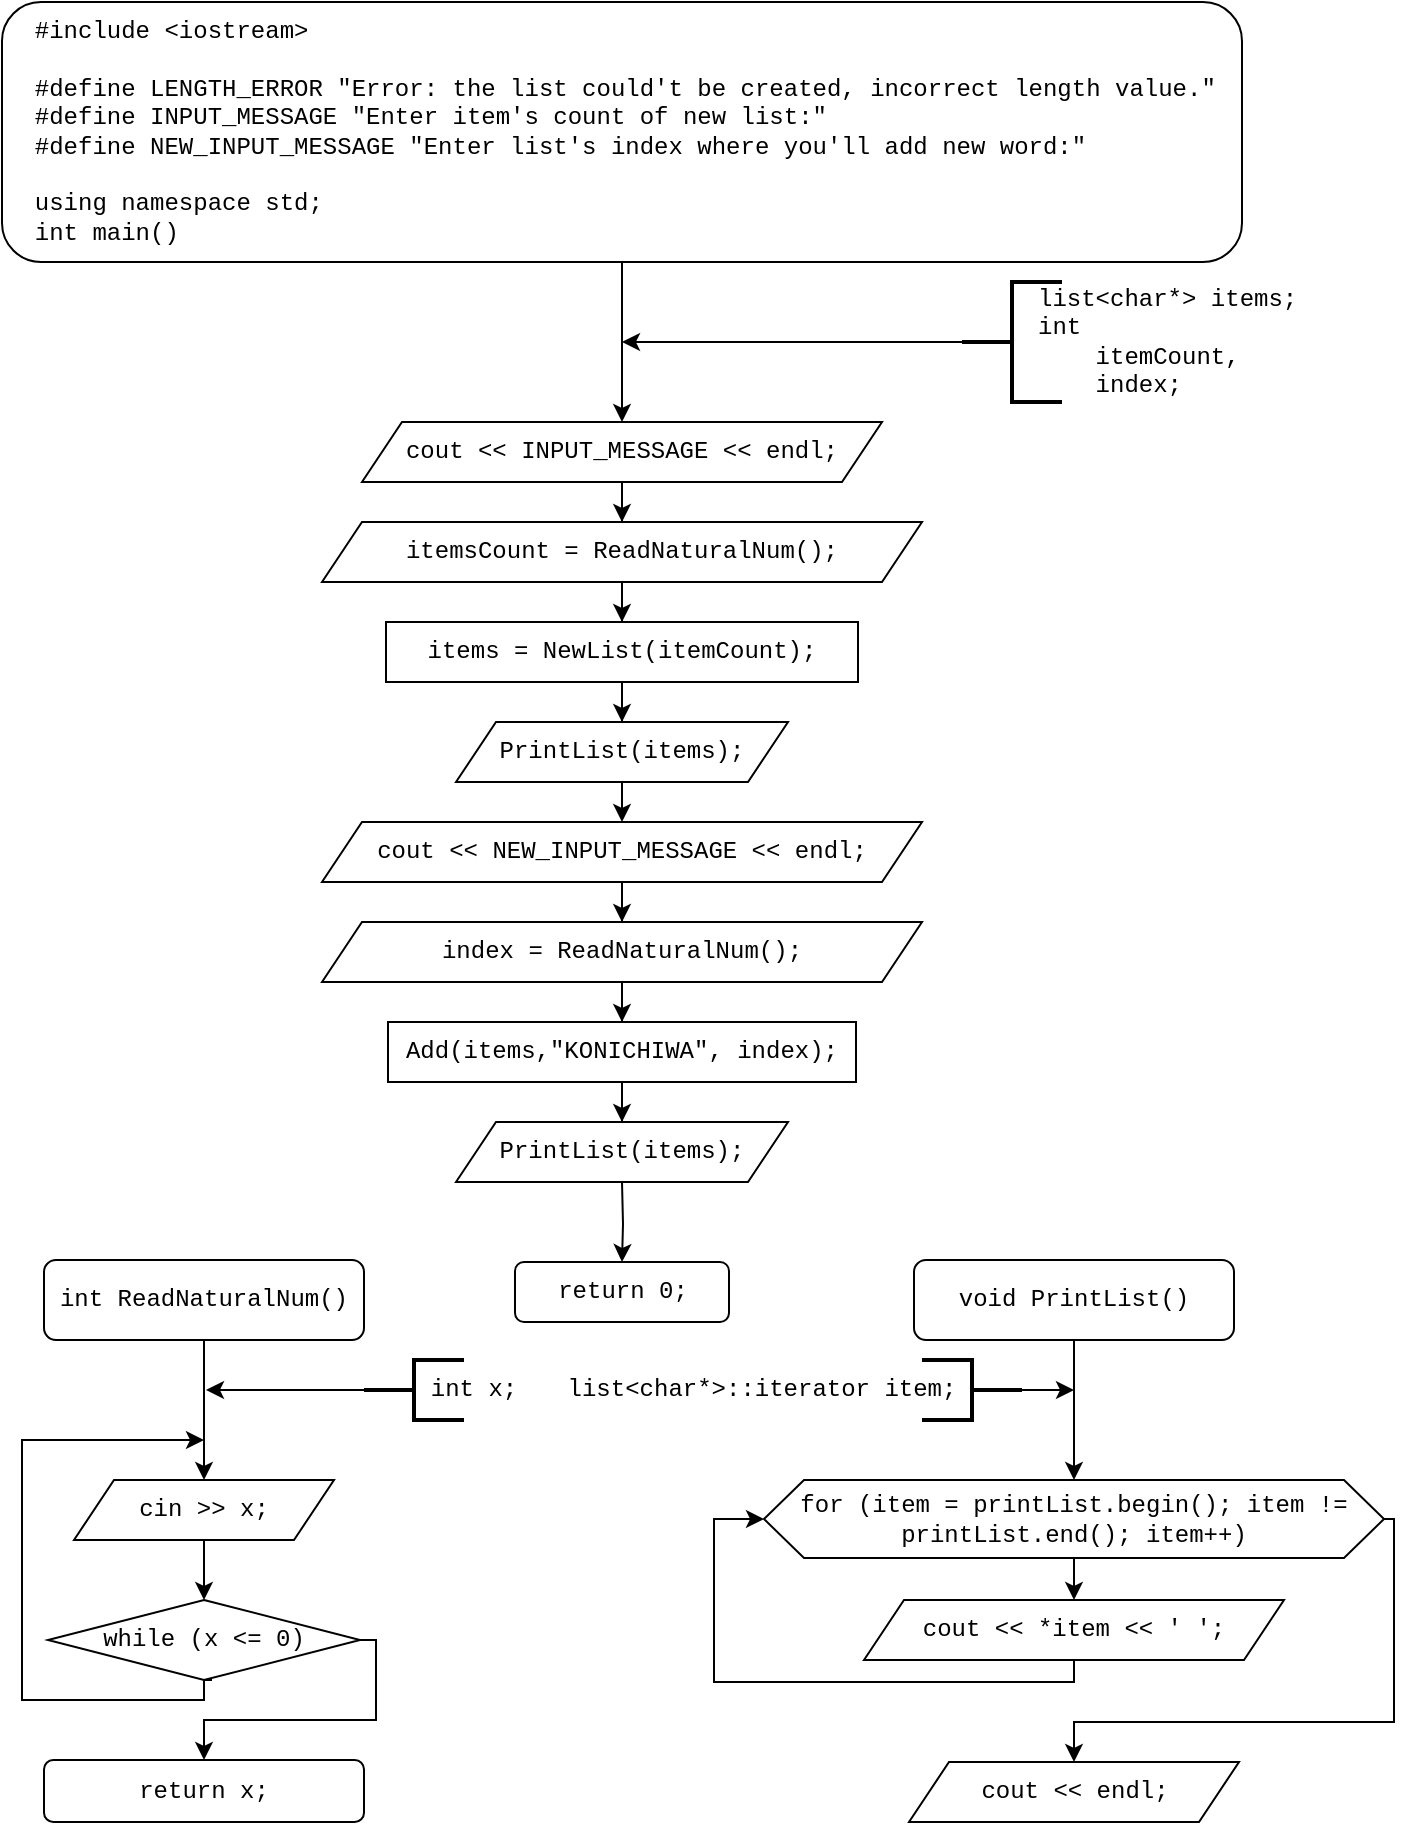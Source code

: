 <mxfile version="14.1.8" type="device"><diagram id="C6YPPPZxnHANSqiUa-YJ" name="Страница 1"><mxGraphModel dx="981" dy="574" grid="1" gridSize="10" guides="1" tooltips="1" connect="1" arrows="1" fold="1" page="1" pageScale="1" pageWidth="827" pageHeight="1169" math="0" shadow="0"><root><mxCell id="0"/><mxCell id="1" parent="0"/><mxCell id="VXPSGXyAJLNNsqYv5lm4-1" style="edgeStyle=orthogonalEdgeStyle;rounded=0;orthogonalLoop=1;jettySize=auto;html=1;entryX=0.5;entryY=0;entryDx=0;entryDy=0;fontFamily=Courier New;" edge="1" parent="1" source="VXPSGXyAJLNNsqYv5lm4-2" target="VXPSGXyAJLNNsqYv5lm4-4"><mxGeometry relative="1" as="geometry"/></mxCell><mxCell id="VXPSGXyAJLNNsqYv5lm4-2" value="&lt;div&gt;&amp;nbsp; #include &amp;lt;iostream&amp;gt;&lt;/div&gt;&lt;div&gt;&amp;nbsp;&amp;nbsp;&lt;/div&gt;&lt;div&gt;&amp;nbsp; #define LENGTH_ERROR &quot;Error: the list could't be created, incorrect length value.&quot;&lt;/div&gt;&lt;div&gt;&amp;nbsp; #define INPUT_MESSAGE &quot;Enter item's count of new list:&quot;&lt;/div&gt;&lt;div&gt;&amp;nbsp;&amp;nbsp;#define NEW_INPUT_MESSAGE &quot;Enter list's index where you'll add new word:&quot;&lt;/div&gt;&lt;div&gt;&amp;nbsp;&amp;nbsp;&lt;/div&gt;&lt;div&gt;&amp;nbsp; using namespace std;&lt;/div&gt;&lt;div&gt;&amp;nbsp; int main()&lt;/div&gt;" style="rounded=1;whiteSpace=wrap;html=1;fontFamily=Courier New;align=left;" vertex="1" parent="1"><mxGeometry x="104" y="30" width="620" height="130" as="geometry"/></mxCell><mxCell id="VXPSGXyAJLNNsqYv5lm4-3" style="edgeStyle=orthogonalEdgeStyle;rounded=0;orthogonalLoop=1;jettySize=auto;html=1;entryX=0.5;entryY=0;entryDx=0;entryDy=0;fontFamily=Courier New;" edge="1" parent="1" source="VXPSGXyAJLNNsqYv5lm4-4" target="VXPSGXyAJLNNsqYv5lm4-6"><mxGeometry relative="1" as="geometry"/></mxCell><mxCell id="VXPSGXyAJLNNsqYv5lm4-4" value="cout &amp;lt;&amp;lt; INPUT_MESSAGE &amp;lt;&amp;lt; endl;" style="shape=parallelogram;perimeter=parallelogramPerimeter;whiteSpace=wrap;html=1;fixedSize=1;fontFamily=Courier New;align=center;" vertex="1" parent="1"><mxGeometry x="284" y="240" width="260" height="30" as="geometry"/></mxCell><mxCell id="VXPSGXyAJLNNsqYv5lm4-5" style="edgeStyle=orthogonalEdgeStyle;rounded=0;orthogonalLoop=1;jettySize=auto;html=1;entryX=0.5;entryY=0;entryDx=0;entryDy=0;fontFamily=Courier New;" edge="1" parent="1" source="VXPSGXyAJLNNsqYv5lm4-6" target="VXPSGXyAJLNNsqYv5lm4-8"><mxGeometry relative="1" as="geometry"/></mxCell><mxCell id="VXPSGXyAJLNNsqYv5lm4-6" value="itemsCount = ReadNaturalNum();" style="shape=parallelogram;perimeter=parallelogramPerimeter;whiteSpace=wrap;html=1;fixedSize=1;fontFamily=Courier New;align=center;" vertex="1" parent="1"><mxGeometry x="264" y="290" width="300" height="30" as="geometry"/></mxCell><mxCell id="VXPSGXyAJLNNsqYv5lm4-7" style="edgeStyle=orthogonalEdgeStyle;rounded=0;orthogonalLoop=1;jettySize=auto;html=1;entryX=0.5;entryY=0;entryDx=0;entryDy=0;fontFamily=Courier New;" edge="1" parent="1" source="VXPSGXyAJLNNsqYv5lm4-8" target="VXPSGXyAJLNNsqYv5lm4-10"><mxGeometry relative="1" as="geometry"/></mxCell><mxCell id="VXPSGXyAJLNNsqYv5lm4-8" value="items = NewList(itemCount);" style="rounded=0;whiteSpace=wrap;html=1;fontFamily=Courier New;align=center;" vertex="1" parent="1"><mxGeometry x="296" y="340" width="236" height="30" as="geometry"/></mxCell><mxCell id="VXPSGXyAJLNNsqYv5lm4-9" style="edgeStyle=orthogonalEdgeStyle;rounded=0;orthogonalLoop=1;jettySize=auto;html=1;fontFamily=Courier New;" edge="1" parent="1" source="VXPSGXyAJLNNsqYv5lm4-10"><mxGeometry relative="1" as="geometry"><mxPoint x="414" y="440" as="targetPoint"/></mxGeometry></mxCell><mxCell id="VXPSGXyAJLNNsqYv5lm4-10" value="PrintList(items);" style="shape=parallelogram;perimeter=parallelogramPerimeter;whiteSpace=wrap;html=1;fixedSize=1;fontFamily=Courier New;align=center;" vertex="1" parent="1"><mxGeometry x="331" y="390" width="166" height="30" as="geometry"/></mxCell><mxCell id="VXPSGXyAJLNNsqYv5lm4-11" style="edgeStyle=orthogonalEdgeStyle;rounded=0;orthogonalLoop=1;jettySize=auto;html=1;fontFamily=Courier New;" edge="1" parent="1" source="VXPSGXyAJLNNsqYv5lm4-12"><mxGeometry relative="1" as="geometry"><mxPoint x="414" y="200" as="targetPoint"/></mxGeometry></mxCell><mxCell id="VXPSGXyAJLNNsqYv5lm4-12" value="" style="strokeWidth=2;html=1;shape=mxgraph.flowchart.annotation_2;align=left;labelPosition=right;pointerEvents=1;fontFamily=Courier New;" vertex="1" parent="1"><mxGeometry x="584" y="170" width="50" height="60" as="geometry"/></mxCell><mxCell id="VXPSGXyAJLNNsqYv5lm4-13" style="edgeStyle=orthogonalEdgeStyle;rounded=0;orthogonalLoop=1;jettySize=auto;html=1;fontFamily=Courier New;" edge="1" parent="1" source="VXPSGXyAJLNNsqYv5lm4-14" target="VXPSGXyAJLNNsqYv5lm4-15"><mxGeometry relative="1" as="geometry"/></mxCell><mxCell id="VXPSGXyAJLNNsqYv5lm4-14" value="Add(items,&quot;KONICHIWA&quot;, index);" style="rounded=0;whiteSpace=wrap;html=1;fontFamily=Courier New;align=center;" vertex="1" parent="1"><mxGeometry x="297" y="540" width="234" height="30" as="geometry"/></mxCell><mxCell id="VXPSGXyAJLNNsqYv5lm4-15" value="PrintList(items);" style="shape=parallelogram;perimeter=parallelogramPerimeter;whiteSpace=wrap;html=1;fixedSize=1;fontFamily=Courier New;align=center;" vertex="1" parent="1"><mxGeometry x="331" y="590" width="166" height="30" as="geometry"/></mxCell><mxCell id="VXPSGXyAJLNNsqYv5lm4-16" style="edgeStyle=orthogonalEdgeStyle;rounded=0;orthogonalLoop=1;jettySize=auto;html=1;entryX=0.5;entryY=0;entryDx=0;entryDy=0;fontFamily=Courier New;" edge="1" parent="1" target="VXPSGXyAJLNNsqYv5lm4-17"><mxGeometry relative="1" as="geometry"><mxPoint x="414" y="620" as="sourcePoint"/></mxGeometry></mxCell><mxCell id="VXPSGXyAJLNNsqYv5lm4-17" value="return 0;" style="rounded=1;whiteSpace=wrap;html=1;fontFamily=Courier New;align=center;" vertex="1" parent="1"><mxGeometry x="360.5" y="660" width="107" height="30" as="geometry"/></mxCell><mxCell id="VXPSGXyAJLNNsqYv5lm4-18" style="edgeStyle=orthogonalEdgeStyle;rounded=0;orthogonalLoop=1;jettySize=auto;html=1;entryX=0.5;entryY=0;entryDx=0;entryDy=0;fontFamily=Courier New;" edge="1" parent="1" source="VXPSGXyAJLNNsqYv5lm4-19" target="VXPSGXyAJLNNsqYv5lm4-21"><mxGeometry relative="1" as="geometry"/></mxCell><mxCell id="VXPSGXyAJLNNsqYv5lm4-19" value="cout &amp;lt;&amp;lt; NEW_INPUT_MESSAGE &amp;lt;&amp;lt; endl;" style="shape=parallelogram;perimeter=parallelogramPerimeter;whiteSpace=wrap;html=1;fixedSize=1;fontFamily=Courier New;align=center;" vertex="1" parent="1"><mxGeometry x="264" y="440" width="300" height="30" as="geometry"/></mxCell><mxCell id="VXPSGXyAJLNNsqYv5lm4-20" style="edgeStyle=orthogonalEdgeStyle;rounded=0;orthogonalLoop=1;jettySize=auto;html=1;entryX=0.5;entryY=0;entryDx=0;entryDy=0;" edge="1" parent="1" source="VXPSGXyAJLNNsqYv5lm4-21" target="VXPSGXyAJLNNsqYv5lm4-14"><mxGeometry relative="1" as="geometry"/></mxCell><mxCell id="VXPSGXyAJLNNsqYv5lm4-21" value="index = ReadNaturalNum();" style="shape=parallelogram;perimeter=parallelogramPerimeter;whiteSpace=wrap;html=1;fixedSize=1;fontFamily=Courier New;align=center;" vertex="1" parent="1"><mxGeometry x="264" y="490" width="300" height="30" as="geometry"/></mxCell><mxCell id="VXPSGXyAJLNNsqYv5lm4-22" value="list&amp;lt;char*&amp;gt; items;&lt;br&gt;int&lt;br&gt;&amp;nbsp; &amp;nbsp; itemCount,&lt;br&gt;&amp;nbsp; &amp;nbsp; index;" style="text;html=1;strokeColor=none;fillColor=none;align=left;verticalAlign=middle;whiteSpace=wrap;rounded=0;fontFamily=Courier New;" vertex="1" parent="1"><mxGeometry x="620" y="170" width="136" height="60" as="geometry"/></mxCell><mxCell id="VXPSGXyAJLNNsqYv5lm4-23" style="edgeStyle=orthogonalEdgeStyle;rounded=0;orthogonalLoop=1;jettySize=auto;html=1;fontFamily=Courier New;entryX=0.5;entryY=0;entryDx=0;entryDy=0;" edge="1" parent="1" source="VXPSGXyAJLNNsqYv5lm4-24" target="VXPSGXyAJLNNsqYv5lm4-29"><mxGeometry relative="1" as="geometry"><mxPoint x="205" y="769" as="targetPoint"/></mxGeometry></mxCell><mxCell id="VXPSGXyAJLNNsqYv5lm4-24" value="int ReadNaturalNum()" style="rounded=1;whiteSpace=wrap;html=1;fontFamily=Courier New;" vertex="1" parent="1"><mxGeometry x="125" y="659" width="160" height="40" as="geometry"/></mxCell><mxCell id="VXPSGXyAJLNNsqYv5lm4-25" style="edgeStyle=orthogonalEdgeStyle;rounded=0;orthogonalLoop=1;jettySize=auto;html=1;fontFamily=Courier New;exitX=0;exitY=0.5;exitDx=0;exitDy=0;exitPerimeter=0;" edge="1" parent="1" source="VXPSGXyAJLNNsqYv5lm4-26"><mxGeometry relative="1" as="geometry"><mxPoint x="206" y="724" as="targetPoint"/><mxPoint x="280" y="724" as="sourcePoint"/></mxGeometry></mxCell><mxCell id="VXPSGXyAJLNNsqYv5lm4-26" value="" style="strokeWidth=2;html=1;shape=mxgraph.flowchart.annotation_2;align=left;labelPosition=right;pointerEvents=1;fontFamily=Courier New;" vertex="1" parent="1"><mxGeometry x="285" y="709" width="50" height="30" as="geometry"/></mxCell><mxCell id="VXPSGXyAJLNNsqYv5lm4-27" value="int x;" style="text;html=1;strokeColor=none;fillColor=none;align=center;verticalAlign=middle;whiteSpace=wrap;rounded=0;fontFamily=Courier New;" vertex="1" parent="1"><mxGeometry x="309.5" y="714" width="60" height="20" as="geometry"/></mxCell><mxCell id="VXPSGXyAJLNNsqYv5lm4-28" style="edgeStyle=orthogonalEdgeStyle;rounded=0;orthogonalLoop=1;jettySize=auto;html=1;entryX=0.5;entryY=0;entryDx=0;entryDy=0;fontFamily=Courier New;" edge="1" parent="1" source="VXPSGXyAJLNNsqYv5lm4-29" target="VXPSGXyAJLNNsqYv5lm4-32"><mxGeometry relative="1" as="geometry"/></mxCell><mxCell id="VXPSGXyAJLNNsqYv5lm4-29" value="cin &amp;gt;&amp;gt; x;" style="shape=parallelogram;perimeter=parallelogramPerimeter;whiteSpace=wrap;html=1;fixedSize=1;fontFamily=Courier New;" vertex="1" parent="1"><mxGeometry x="140" y="769" width="130" height="30" as="geometry"/></mxCell><mxCell id="VXPSGXyAJLNNsqYv5lm4-30" style="edgeStyle=orthogonalEdgeStyle;rounded=0;orthogonalLoop=1;jettySize=auto;html=1;fontFamily=Courier New;" edge="1" parent="1"><mxGeometry relative="1" as="geometry"><mxPoint x="205" y="749" as="targetPoint"/><mxPoint x="209" y="869" as="sourcePoint"/><Array as="points"><mxPoint x="205" y="869"/><mxPoint x="205" y="879"/><mxPoint x="114" y="879"/><mxPoint x="114" y="749"/></Array></mxGeometry></mxCell><mxCell id="VXPSGXyAJLNNsqYv5lm4-31" style="edgeStyle=orthogonalEdgeStyle;rounded=0;orthogonalLoop=1;jettySize=auto;html=1;fontFamily=Courier New;" edge="1" parent="1" source="VXPSGXyAJLNNsqYv5lm4-32"><mxGeometry relative="1" as="geometry"><mxPoint x="205" y="909" as="targetPoint"/><Array as="points"><mxPoint x="291" y="849"/><mxPoint x="291" y="889"/><mxPoint x="205" y="889"/></Array></mxGeometry></mxCell><mxCell id="VXPSGXyAJLNNsqYv5lm4-32" value="while (x &amp;lt;= 0)" style="rhombus;whiteSpace=wrap;html=1;fontFamily=Courier New;" vertex="1" parent="1"><mxGeometry x="127" y="829" width="156" height="40" as="geometry"/></mxCell><mxCell id="VXPSGXyAJLNNsqYv5lm4-33" value="return x;" style="rounded=1;whiteSpace=wrap;html=1;fontFamily=Courier New;" vertex="1" parent="1"><mxGeometry x="125" y="909" width="160" height="31" as="geometry"/></mxCell><mxCell id="VXPSGXyAJLNNsqYv5lm4-44" style="edgeStyle=orthogonalEdgeStyle;rounded=0;orthogonalLoop=1;jettySize=auto;html=1;entryX=0.5;entryY=0;entryDx=0;entryDy=0;" edge="1" parent="1" source="VXPSGXyAJLNNsqYv5lm4-34" target="VXPSGXyAJLNNsqYv5lm4-43"><mxGeometry relative="1" as="geometry"/></mxCell><mxCell id="VXPSGXyAJLNNsqYv5lm4-34" value="void PrintList()" style="rounded=1;whiteSpace=wrap;html=1;fontFamily=Courier New;" vertex="1" parent="1"><mxGeometry x="560" y="659" width="160" height="40" as="geometry"/></mxCell><mxCell id="VXPSGXyAJLNNsqYv5lm4-47" style="edgeStyle=orthogonalEdgeStyle;rounded=0;orthogonalLoop=1;jettySize=auto;html=1;" edge="1" parent="1" source="VXPSGXyAJLNNsqYv5lm4-43" target="VXPSGXyAJLNNsqYv5lm4-45"><mxGeometry relative="1" as="geometry"/></mxCell><mxCell id="VXPSGXyAJLNNsqYv5lm4-49" style="edgeStyle=orthogonalEdgeStyle;rounded=0;orthogonalLoop=1;jettySize=auto;html=1;" edge="1" parent="1" source="VXPSGXyAJLNNsqYv5lm4-43"><mxGeometry relative="1" as="geometry"><mxPoint x="640" y="910" as="targetPoint"/><Array as="points"><mxPoint x="800" y="788"/><mxPoint x="800" y="890"/></Array></mxGeometry></mxCell><mxCell id="VXPSGXyAJLNNsqYv5lm4-43" value="for (item = printList.begin(); item != printList.end(); item++)" style="shape=hexagon;perimeter=hexagonPerimeter2;whiteSpace=wrap;html=1;fixedSize=1;fontFamily=Courier New;" vertex="1" parent="1"><mxGeometry x="485" y="769" width="310" height="39" as="geometry"/></mxCell><mxCell id="VXPSGXyAJLNNsqYv5lm4-48" style="edgeStyle=orthogonalEdgeStyle;rounded=0;orthogonalLoop=1;jettySize=auto;html=1;entryX=0;entryY=0.5;entryDx=0;entryDy=0;" edge="1" parent="1" source="VXPSGXyAJLNNsqYv5lm4-45" target="VXPSGXyAJLNNsqYv5lm4-43"><mxGeometry relative="1" as="geometry"><mxPoint x="460" y="790" as="targetPoint"/><Array as="points"><mxPoint x="640" y="870"/><mxPoint x="460" y="870"/><mxPoint x="460" y="788"/></Array></mxGeometry></mxCell><mxCell id="VXPSGXyAJLNNsqYv5lm4-45" value="cout &amp;lt;&amp;lt; *item &amp;lt;&amp;lt; ' ';" style="shape=parallelogram;perimeter=parallelogramPerimeter;whiteSpace=wrap;html=1;fixedSize=1;fontFamily=Courier New;align=center;" vertex="1" parent="1"><mxGeometry x="535" y="829" width="210" height="30" as="geometry"/></mxCell><mxCell id="VXPSGXyAJLNNsqYv5lm4-50" value="cout &amp;lt;&amp;lt; endl;" style="shape=parallelogram;perimeter=parallelogramPerimeter;whiteSpace=wrap;html=1;fixedSize=1;fontFamily=Courier New;align=center;" vertex="1" parent="1"><mxGeometry x="557.5" y="910" width="165" height="30" as="geometry"/></mxCell><mxCell id="VXPSGXyAJLNNsqYv5lm4-52" style="edgeStyle=orthogonalEdgeStyle;rounded=0;orthogonalLoop=1;jettySize=auto;html=1;" edge="1" parent="1" source="VXPSGXyAJLNNsqYv5lm4-51"><mxGeometry relative="1" as="geometry"><mxPoint x="640" y="724" as="targetPoint"/></mxGeometry></mxCell><mxCell id="VXPSGXyAJLNNsqYv5lm4-51" value="" style="strokeWidth=2;html=1;shape=mxgraph.flowchart.annotation_2;align=left;labelPosition=right;pointerEvents=1;fontFamily=Courier New;rotation=-180;" vertex="1" parent="1"><mxGeometry x="564" y="709" width="50" height="30" as="geometry"/></mxCell><mxCell id="VXPSGXyAJLNNsqYv5lm4-53" value="list&amp;lt;char*&amp;gt;::iterator item;" style="text;html=1;strokeColor=none;fillColor=none;align=center;verticalAlign=middle;whiteSpace=wrap;rounded=0;fontFamily=Courier New;" vertex="1" parent="1"><mxGeometry x="384" y="714" width="200" height="20" as="geometry"/></mxCell></root></mxGraphModel></diagram></mxfile>